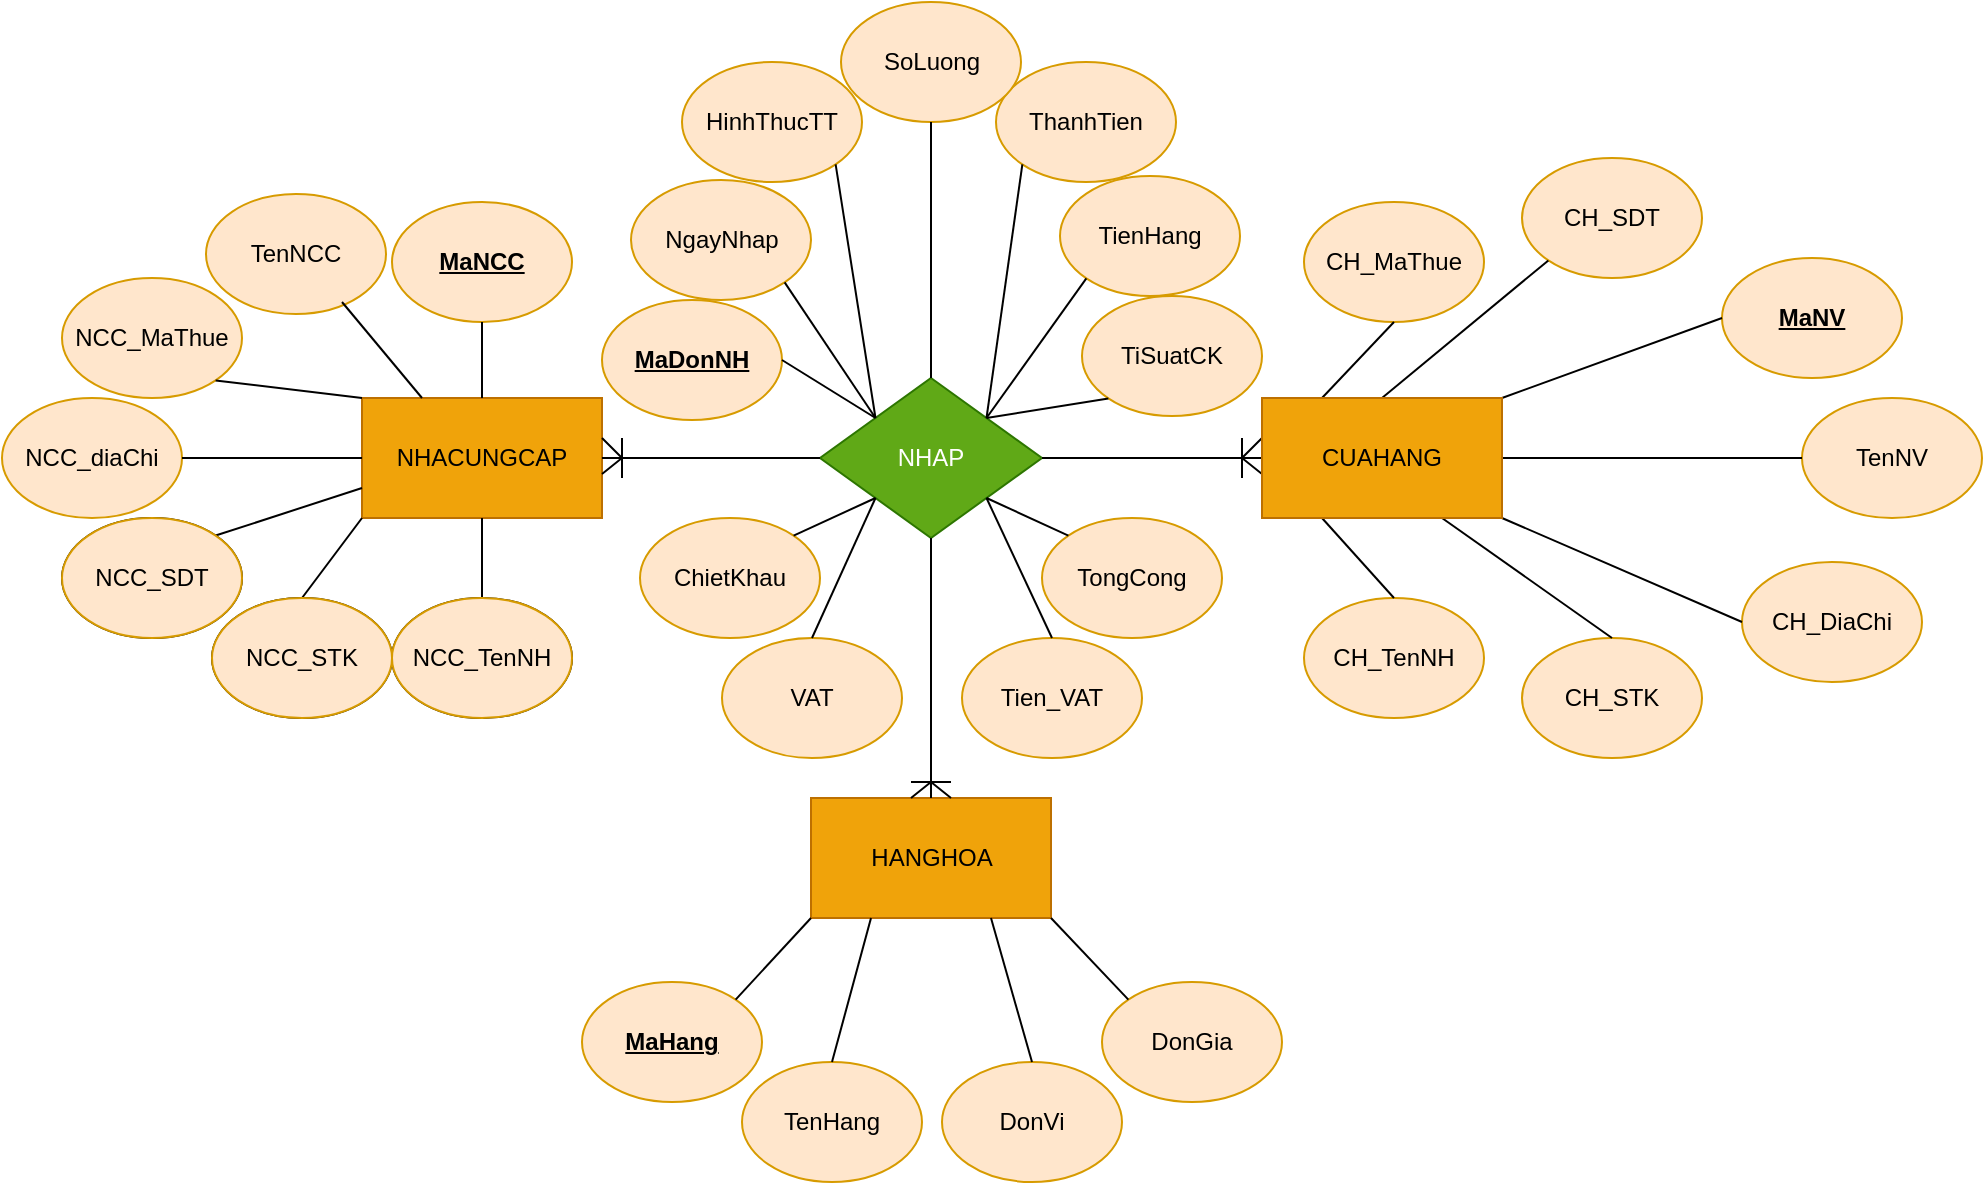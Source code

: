 <mxfile version="15.5.8" type="google"><diagram id="mRzAyxNvQY3RV9OUdHsR" name="Page-1"><mxGraphModel dx="1506" dy="465" grid="1" gridSize="10" guides="1" tooltips="1" connect="1" arrows="1" fold="1" page="0" pageScale="1" pageWidth="827" pageHeight="1169" math="0" shadow="0"><root><mxCell id="0"/><mxCell id="1" parent="0"/><mxCell id="_htl7T39p6H7aEvEIA9_-1" value="HANGHOA" style="rounded=0;whiteSpace=wrap;html=1;fillColor=#f0a30a;fontColor=#000000;strokeColor=#BD7000;" parent="1" vertex="1"><mxGeometry x="354.5" y="618" width="120" height="60" as="geometry"/></mxCell><mxCell id="_htl7T39p6H7aEvEIA9_-3" value="CUAHANG" style="rounded=0;whiteSpace=wrap;html=1;fillColor=#fa6800;fontColor=#000000;strokeColor=#C73500;" parent="1" vertex="1"><mxGeometry x="580" y="418" width="120" height="60" as="geometry"/></mxCell><mxCell id="_htl7T39p6H7aEvEIA9_-4" value="NHACUNGCAP" style="rounded=0;whiteSpace=wrap;html=1;fillColor=#f0a30a;fontColor=#000000;strokeColor=#BD7000;" parent="1" vertex="1"><mxGeometry x="130" y="418" width="120" height="60" as="geometry"/></mxCell><mxCell id="_htl7T39p6H7aEvEIA9_-7" value="NHAP" style="rhombus;whiteSpace=wrap;html=1;fillColor=#60a917;fontColor=#ffffff;strokeColor=#2D7600;" parent="1" vertex="1"><mxGeometry x="359" y="408" width="111" height="80" as="geometry"/></mxCell><mxCell id="_htl7T39p6H7aEvEIA9_-8" value="" style="endArrow=none;html=1;rounded=0;exitX=1;exitY=0.5;exitDx=0;exitDy=0;" parent="1" source="_htl7T39p6H7aEvEIA9_-4" edge="1"><mxGeometry width="50" height="50" relative="1" as="geometry"><mxPoint x="309" y="498" as="sourcePoint"/><mxPoint x="359" y="448" as="targetPoint"/></mxGeometry></mxCell><mxCell id="_htl7T39p6H7aEvEIA9_-9" value="" style="endArrow=none;html=1;rounded=0;exitX=1;exitY=0.5;exitDx=0;exitDy=0;" parent="1" source="_htl7T39p6H7aEvEIA9_-7" edge="1"><mxGeometry width="50" height="50" relative="1" as="geometry"><mxPoint x="530" y="498" as="sourcePoint"/><mxPoint x="580" y="448" as="targetPoint"/></mxGeometry></mxCell><mxCell id="_htl7T39p6H7aEvEIA9_-10" value="" style="endArrow=none;html=1;rounded=0;entryX=0.5;entryY=1;entryDx=0;entryDy=0;exitX=0.5;exitY=0;exitDx=0;exitDy=0;" parent="1" source="_htl7T39p6H7aEvEIA9_-1" target="_htl7T39p6H7aEvEIA9_-7" edge="1"><mxGeometry width="50" height="50" relative="1" as="geometry"><mxPoint x="414" y="548" as="sourcePoint"/><mxPoint x="464" y="498" as="targetPoint"/></mxGeometry></mxCell><mxCell id="_htl7T39p6H7aEvEIA9_-18" value="&lt;b&gt;&lt;u&gt;MaDonNH&lt;/u&gt;&lt;/b&gt;" style="ellipse;whiteSpace=wrap;html=1;fillColor=#ffe6cc;strokeColor=#d79b00;" parent="1" vertex="1"><mxGeometry x="250" y="369" width="90" height="60" as="geometry"/></mxCell><mxCell id="_htl7T39p6H7aEvEIA9_-19" value="NgayNhap" style="ellipse;whiteSpace=wrap;html=1;fillColor=#ffe6cc;strokeColor=#d79b00;" parent="1" vertex="1"><mxGeometry x="264.5" y="309" width="90" height="60" as="geometry"/></mxCell><mxCell id="_htl7T39p6H7aEvEIA9_-20" value="&lt;b&gt;&lt;u&gt;MaHang&lt;/u&gt;&lt;/b&gt;" style="ellipse;whiteSpace=wrap;html=1;fillColor=#ffe6cc;strokeColor=#d79b00;" parent="1" vertex="1"><mxGeometry x="240" y="710" width="90" height="60" as="geometry"/></mxCell><mxCell id="_htl7T39p6H7aEvEIA9_-21" value="TenHang" style="ellipse;whiteSpace=wrap;html=1;fillColor=#ffe6cc;strokeColor=#d79b00;" parent="1" vertex="1"><mxGeometry x="320" y="750" width="90" height="60" as="geometry"/></mxCell><mxCell id="_htl7T39p6H7aEvEIA9_-22" value="DonVi" style="ellipse;whiteSpace=wrap;html=1;fillColor=#ffe6cc;strokeColor=#d79b00;" parent="1" vertex="1"><mxGeometry x="420" y="750" width="90" height="60" as="geometry"/></mxCell><mxCell id="_htl7T39p6H7aEvEIA9_-23" value="DonGia" style="ellipse;whiteSpace=wrap;html=1;fillColor=#ffe6cc;strokeColor=#d79b00;" parent="1" vertex="1"><mxGeometry x="500" y="710" width="90" height="60" as="geometry"/></mxCell><mxCell id="_htl7T39p6H7aEvEIA9_-26" value="CH_TenNH" style="ellipse;whiteSpace=wrap;html=1;fillColor=#ffe6cc;strokeColor=#d79b00;" parent="1" vertex="1"><mxGeometry x="601" y="518" width="90" height="60" as="geometry"/></mxCell><mxCell id="_htl7T39p6H7aEvEIA9_-27" value="CH_STK" style="ellipse;whiteSpace=wrap;html=1;fillColor=#ffe6cc;strokeColor=#d79b00;" parent="1" vertex="1"><mxGeometry x="710" y="538" width="90" height="60" as="geometry"/></mxCell><mxCell id="_htl7T39p6H7aEvEIA9_-29" value="CH_DiaChi" style="ellipse;whiteSpace=wrap;html=1;fillColor=#ffe6cc;strokeColor=#d79b00;" parent="1" vertex="1"><mxGeometry x="820" y="500" width="90" height="60" as="geometry"/></mxCell><mxCell id="_htl7T39p6H7aEvEIA9_-30" value="CH_MaThue" style="ellipse;whiteSpace=wrap;html=1;fillColor=#ffe6cc;strokeColor=#d79b00;" parent="1" vertex="1"><mxGeometry x="601" y="320" width="90" height="60" as="geometry"/></mxCell><mxCell id="_htl7T39p6H7aEvEIA9_-33" value="ThanhTien" style="ellipse;whiteSpace=wrap;html=1;fillColor=#ffe6cc;strokeColor=#d79b00;" parent="1" vertex="1"><mxGeometry x="447" y="250" width="90" height="60" as="geometry"/></mxCell><mxCell id="_htl7T39p6H7aEvEIA9_-34" value="TienHang" style="ellipse;whiteSpace=wrap;html=1;fillColor=#ffe6cc;strokeColor=#d79b00;" parent="1" vertex="1"><mxGeometry x="479" y="307" width="90" height="60" as="geometry"/></mxCell><mxCell id="_htl7T39p6H7aEvEIA9_-35" value="TiSuatCK" style="ellipse;whiteSpace=wrap;html=1;fillColor=#ffe6cc;strokeColor=#d79b00;" parent="1" vertex="1"><mxGeometry x="490" y="367" width="90" height="60" as="geometry"/></mxCell><mxCell id="_htl7T39p6H7aEvEIA9_-36" value="NCC_MaThue" style="ellipse;whiteSpace=wrap;html=1;fillColor=#ffe6cc;strokeColor=#d79b00;" parent="1" vertex="1"><mxGeometry x="-20" y="358" width="90" height="60" as="geometry"/></mxCell><mxCell id="_htl7T39p6H7aEvEIA9_-37" value="&lt;b&gt;&lt;u&gt;MaNCC&lt;/u&gt;&lt;/b&gt;" style="ellipse;whiteSpace=wrap;html=1;fillColor=#ffe6cc;strokeColor=#d79b00;" parent="1" vertex="1"><mxGeometry x="145" y="320" width="90" height="60" as="geometry"/></mxCell><mxCell id="_htl7T39p6H7aEvEIA9_-38" value="TenNCC" style="ellipse;whiteSpace=wrap;html=1;fillColor=#ffe6cc;strokeColor=#d79b00;" parent="1" vertex="1"><mxGeometry x="52" y="316" width="90" height="60" as="geometry"/></mxCell><mxCell id="_htl7T39p6H7aEvEIA9_-39" value="NCC_diaChi" style="ellipse;whiteSpace=wrap;html=1;fillColor=#ffe6cc;strokeColor=#d79b00;" parent="1" vertex="1"><mxGeometry x="-50" y="418" width="90" height="60" as="geometry"/></mxCell><mxCell id="_htl7T39p6H7aEvEIA9_-40" value="NCC_SDT" style="ellipse;whiteSpace=wrap;html=1;" parent="1" vertex="1"><mxGeometry x="-20" y="478" width="90" height="60" as="geometry"/></mxCell><mxCell id="_htl7T39p6H7aEvEIA9_-41" value="NCC_STK" style="ellipse;whiteSpace=wrap;html=1;" parent="1" vertex="1"><mxGeometry x="55" y="518" width="90" height="60" as="geometry"/></mxCell><mxCell id="_htl7T39p6H7aEvEIA9_-42" value="NCC_TenNH" style="ellipse;whiteSpace=wrap;html=1;" parent="1" vertex="1"><mxGeometry x="145" y="518" width="90" height="60" as="geometry"/></mxCell><mxCell id="_htl7T39p6H7aEvEIA9_-47" value="HinhThucTT" style="ellipse;whiteSpace=wrap;html=1;fillColor=#ffe6cc;strokeColor=#d79b00;" parent="1" vertex="1"><mxGeometry x="290" y="250" width="90" height="60" as="geometry"/></mxCell><mxCell id="_htl7T39p6H7aEvEIA9_-48" value="SoLuong" style="ellipse;whiteSpace=wrap;html=1;fillColor=#ffe6cc;strokeColor=#d79b00;" parent="1" vertex="1"><mxGeometry x="369.5" y="220" width="90" height="60" as="geometry"/></mxCell><mxCell id="_htl7T39p6H7aEvEIA9_-49" value="ChietKhau" style="ellipse;whiteSpace=wrap;html=1;fillColor=#ffe6cc;strokeColor=#d79b00;" parent="1" vertex="1"><mxGeometry x="269" y="478" width="90" height="60" as="geometry"/></mxCell><mxCell id="_htl7T39p6H7aEvEIA9_-50" value="VAT" style="ellipse;whiteSpace=wrap;html=1;fillColor=#ffe6cc;strokeColor=#d79b00;" parent="1" vertex="1"><mxGeometry x="310" y="538" width="90" height="60" as="geometry"/></mxCell><mxCell id="_htl7T39p6H7aEvEIA9_-51" value="Tien_VAT" style="ellipse;whiteSpace=wrap;html=1;fillColor=#ffe6cc;strokeColor=#d79b00;" parent="1" vertex="1"><mxGeometry x="430" y="538" width="90" height="60" as="geometry"/></mxCell><mxCell id="_htl7T39p6H7aEvEIA9_-52" value="TongCong" style="ellipse;whiteSpace=wrap;html=1;fillColor=#ffe6cc;strokeColor=#d79b00;" parent="1" vertex="1"><mxGeometry x="470" y="478" width="90" height="60" as="geometry"/></mxCell><mxCell id="yaEERtLSqcXQXA5jH9IK-2" value="CH_SDT" style="ellipse;whiteSpace=wrap;html=1;fillColor=#ffe6cc;strokeColor=#d79b00;" parent="1" vertex="1"><mxGeometry x="710" y="298" width="90" height="60" as="geometry"/></mxCell><mxCell id="yaEERtLSqcXQXA5jH9IK-3" value="MaNV" style="ellipse;whiteSpace=wrap;html=1;fillColor=#ffe6cc;strokeColor=#d79b00;fontStyle=5" parent="1" vertex="1"><mxGeometry x="810" y="348" width="90" height="60" as="geometry"/></mxCell><mxCell id="yaEERtLSqcXQXA5jH9IK-4" value="TenNV" style="ellipse;whiteSpace=wrap;html=1;fillColor=#ffe6cc;strokeColor=#d79b00;" parent="1" vertex="1"><mxGeometry x="850" y="418" width="90" height="60" as="geometry"/></mxCell><mxCell id="T4R2w636ewOBXrjGtZ2--2" value="" style="endArrow=none;html=1;rounded=0;exitX=0;exitY=0;exitDx=0;exitDy=0;entryX=1;entryY=1;entryDx=0;entryDy=0;" parent="1" source="_htl7T39p6H7aEvEIA9_-52" target="_htl7T39p6H7aEvEIA9_-7" edge="1"><mxGeometry width="50" height="50" relative="1" as="geometry"><mxPoint x="380" y="510" as="sourcePoint"/><mxPoint x="430" y="460" as="targetPoint"/></mxGeometry></mxCell><mxCell id="T4R2w636ewOBXrjGtZ2--3" value="" style="endArrow=none;html=1;rounded=0;exitX=0.5;exitY=0;exitDx=0;exitDy=0;entryX=1;entryY=1;entryDx=0;entryDy=0;" parent="1" source="_htl7T39p6H7aEvEIA9_-51" target="_htl7T39p6H7aEvEIA9_-7" edge="1"><mxGeometry width="50" height="50" relative="1" as="geometry"><mxPoint x="400" y="533" as="sourcePoint"/><mxPoint x="450" y="483" as="targetPoint"/></mxGeometry></mxCell><mxCell id="T4R2w636ewOBXrjGtZ2--4" value="" style="endArrow=none;html=1;rounded=0;exitX=0.5;exitY=0;exitDx=0;exitDy=0;entryX=0;entryY=1;entryDx=0;entryDy=0;" parent="1" source="_htl7T39p6H7aEvEIA9_-50" target="_htl7T39p6H7aEvEIA9_-7" edge="1"><mxGeometry width="50" height="50" relative="1" as="geometry"><mxPoint x="340" y="518" as="sourcePoint"/><mxPoint x="370" y="490" as="targetPoint"/></mxGeometry></mxCell><mxCell id="T4R2w636ewOBXrjGtZ2--5" value="" style="endArrow=none;html=1;rounded=0;exitX=1;exitY=0;exitDx=0;exitDy=0;entryX=0;entryY=1;entryDx=0;entryDy=0;" parent="1" source="_htl7T39p6H7aEvEIA9_-49" target="_htl7T39p6H7aEvEIA9_-7" edge="1"><mxGeometry width="50" height="50" relative="1" as="geometry"><mxPoint x="340" y="518" as="sourcePoint"/><mxPoint x="390" y="468" as="targetPoint"/></mxGeometry></mxCell><mxCell id="T4R2w636ewOBXrjGtZ2--6" value="" style="endArrow=none;html=1;rounded=0;exitX=0;exitY=0;exitDx=0;exitDy=0;entryX=1;entryY=1;entryDx=0;entryDy=0;" parent="1" source="_htl7T39p6H7aEvEIA9_-7" target="_htl7T39p6H7aEvEIA9_-47" edge="1"><mxGeometry width="50" height="50" relative="1" as="geometry"><mxPoint x="369.5" y="375" as="sourcePoint"/><mxPoint x="419.5" y="325" as="targetPoint"/></mxGeometry></mxCell><mxCell id="T4R2w636ewOBXrjGtZ2--7" value="" style="endArrow=none;html=1;rounded=0;exitX=0;exitY=0;exitDx=0;exitDy=0;entryX=1;entryY=1;entryDx=0;entryDy=0;" parent="1" source="_htl7T39p6H7aEvEIA9_-7" target="_htl7T39p6H7aEvEIA9_-19" edge="1"><mxGeometry width="50" height="50" relative="1" as="geometry"><mxPoint x="350" y="370" as="sourcePoint"/><mxPoint x="400" y="320" as="targetPoint"/></mxGeometry></mxCell><mxCell id="T4R2w636ewOBXrjGtZ2--8" value="" style="endArrow=none;html=1;rounded=0;entryX=1;entryY=0.5;entryDx=0;entryDy=0;exitX=0;exitY=0;exitDx=0;exitDy=0;" parent="1" source="_htl7T39p6H7aEvEIA9_-7" target="_htl7T39p6H7aEvEIA9_-18" edge="1"><mxGeometry width="50" height="50" relative="1" as="geometry"><mxPoint x="340" y="430" as="sourcePoint"/><mxPoint x="390" y="380" as="targetPoint"/></mxGeometry></mxCell><mxCell id="T4R2w636ewOBXrjGtZ2--9" value="" style="endArrow=none;html=1;rounded=0;exitX=0.5;exitY=0;exitDx=0;exitDy=0;entryX=0.5;entryY=1;entryDx=0;entryDy=0;" parent="1" source="_htl7T39p6H7aEvEIA9_-7" target="_htl7T39p6H7aEvEIA9_-48" edge="1"><mxGeometry width="50" height="50" relative="1" as="geometry"><mxPoint x="370" y="370" as="sourcePoint"/><mxPoint x="420" y="320" as="targetPoint"/></mxGeometry></mxCell><mxCell id="T4R2w636ewOBXrjGtZ2--10" value="" style="endArrow=none;html=1;rounded=0;exitX=1;exitY=0;exitDx=0;exitDy=0;entryX=0;entryY=1;entryDx=0;entryDy=0;" parent="1" source="_htl7T39p6H7aEvEIA9_-7" target="_htl7T39p6H7aEvEIA9_-33" edge="1"><mxGeometry width="50" height="50" relative="1" as="geometry"><mxPoint x="400" y="375" as="sourcePoint"/><mxPoint x="450" y="325" as="targetPoint"/></mxGeometry></mxCell><mxCell id="T4R2w636ewOBXrjGtZ2--11" value="" style="endArrow=none;html=1;rounded=0;exitX=1;exitY=0;exitDx=0;exitDy=0;entryX=0;entryY=1;entryDx=0;entryDy=0;" parent="1" source="_htl7T39p6H7aEvEIA9_-7" target="_htl7T39p6H7aEvEIA9_-34" edge="1"><mxGeometry width="50" height="50" relative="1" as="geometry"><mxPoint x="420" y="400" as="sourcePoint"/><mxPoint x="470" y="350" as="targetPoint"/></mxGeometry></mxCell><mxCell id="T4R2w636ewOBXrjGtZ2--12" value="" style="endArrow=none;html=1;rounded=0;exitX=1;exitY=0;exitDx=0;exitDy=0;entryX=0;entryY=1;entryDx=0;entryDy=0;" parent="1" source="_htl7T39p6H7aEvEIA9_-7" target="_htl7T39p6H7aEvEIA9_-35" edge="1"><mxGeometry width="50" height="50" relative="1" as="geometry"><mxPoint x="450" y="440" as="sourcePoint"/><mxPoint x="500" y="390" as="targetPoint"/></mxGeometry></mxCell><mxCell id="T4R2w636ewOBXrjGtZ2--13" value="" style="endArrow=none;html=1;rounded=0;exitX=0.5;exitY=0;exitDx=0;exitDy=0;entryX=0.5;entryY=1;entryDx=0;entryDy=0;" parent="1" source="_htl7T39p6H7aEvEIA9_-4" target="_htl7T39p6H7aEvEIA9_-37" edge="1"><mxGeometry width="50" height="50" relative="1" as="geometry"><mxPoint x="145" y="430" as="sourcePoint"/><mxPoint x="195" y="380" as="targetPoint"/></mxGeometry></mxCell><mxCell id="T4R2w636ewOBXrjGtZ2--14" value="" style="endArrow=none;html=1;rounded=0;exitX=0.25;exitY=0;exitDx=0;exitDy=0;" parent="1" source="_htl7T39p6H7aEvEIA9_-4" edge="1"><mxGeometry width="50" height="50" relative="1" as="geometry"><mxPoint x="70" y="420" as="sourcePoint"/><mxPoint x="120" y="370" as="targetPoint"/></mxGeometry></mxCell><mxCell id="T4R2w636ewOBXrjGtZ2--15" value="" style="endArrow=none;html=1;rounded=0;entryX=0;entryY=0;entryDx=0;entryDy=0;exitX=1;exitY=1;exitDx=0;exitDy=0;" parent="1" source="_htl7T39p6H7aEvEIA9_-36" target="_htl7T39p6H7aEvEIA9_-4" edge="1"><mxGeometry width="50" height="50" relative="1" as="geometry"><mxPoint x="50" y="490" as="sourcePoint"/><mxPoint x="100" y="440" as="targetPoint"/></mxGeometry></mxCell><mxCell id="T4R2w636ewOBXrjGtZ2--16" value="" style="endArrow=none;html=1;rounded=0;entryX=0;entryY=0.5;entryDx=0;entryDy=0;exitX=1;exitY=0.5;exitDx=0;exitDy=0;" parent="1" source="_htl7T39p6H7aEvEIA9_-39" target="_htl7T39p6H7aEvEIA9_-4" edge="1"><mxGeometry width="50" height="50" relative="1" as="geometry"><mxPoint x="60" y="500" as="sourcePoint"/><mxPoint x="110" y="450" as="targetPoint"/></mxGeometry></mxCell><mxCell id="T4R2w636ewOBXrjGtZ2--17" value="" style="endArrow=none;html=1;rounded=0;entryX=0;entryY=0.75;entryDx=0;entryDy=0;exitX=1;exitY=0;exitDx=0;exitDy=0;" parent="1" source="_htl7T39p6H7aEvEIA9_-40" target="_htl7T39p6H7aEvEIA9_-4" edge="1"><mxGeometry width="50" height="50" relative="1" as="geometry"><mxPoint x="70" y="510" as="sourcePoint"/><mxPoint x="120" y="460" as="targetPoint"/></mxGeometry></mxCell><mxCell id="T4R2w636ewOBXrjGtZ2--18" value="" style="endArrow=none;html=1;rounded=0;exitX=0.5;exitY=0;exitDx=0;exitDy=0;entryX=0;entryY=1;entryDx=0;entryDy=0;" parent="1" source="_htl7T39p6H7aEvEIA9_-41" target="_htl7T39p6H7aEvEIA9_-4" edge="1"><mxGeometry width="50" height="50" relative="1" as="geometry"><mxPoint x="80" y="520" as="sourcePoint"/><mxPoint x="130" y="500" as="targetPoint"/></mxGeometry></mxCell><mxCell id="T4R2w636ewOBXrjGtZ2--19" value="" style="endArrow=none;html=1;rounded=0;entryX=0.5;entryY=1;entryDx=0;entryDy=0;exitX=0.5;exitY=0;exitDx=0;exitDy=0;" parent="1" source="_htl7T39p6H7aEvEIA9_-42" target="_htl7T39p6H7aEvEIA9_-4" edge="1"><mxGeometry width="50" height="50" relative="1" as="geometry"><mxPoint x="185" y="530" as="sourcePoint"/><mxPoint x="235" y="480" as="targetPoint"/></mxGeometry></mxCell><mxCell id="T4R2w636ewOBXrjGtZ2--20" value="" style="endArrow=none;html=1;rounded=0;exitX=0.5;exitY=0;exitDx=0;exitDy=0;entryX=0.25;entryY=1;entryDx=0;entryDy=0;" parent="1" source="_htl7T39p6H7aEvEIA9_-26" edge="1" target="T4R2w636ewOBXrjGtZ2--102"><mxGeometry width="50" height="50" relative="1" as="geometry"><mxPoint x="590" y="530" as="sourcePoint"/><mxPoint x="640" y="480" as="targetPoint"/></mxGeometry></mxCell><mxCell id="T4R2w636ewOBXrjGtZ2--22" value="" style="endArrow=none;html=1;rounded=0;entryX=0;entryY=0.5;entryDx=0;entryDy=0;exitX=1;exitY=1;exitDx=0;exitDy=0;" parent="1" source="_htl7T39p6H7aEvEIA9_-3" target="_htl7T39p6H7aEvEIA9_-29" edge="1"><mxGeometry width="50" height="50" relative="1" as="geometry"><mxPoint x="710" y="528" as="sourcePoint"/><mxPoint x="760" y="478" as="targetPoint"/></mxGeometry></mxCell><mxCell id="T4R2w636ewOBXrjGtZ2--23" value="" style="endArrow=none;html=1;rounded=0;entryX=0;entryY=0.5;entryDx=0;entryDy=0;exitX=1;exitY=0.5;exitDx=0;exitDy=0;" parent="1" source="T4R2w636ewOBXrjGtZ2--102" target="yaEERtLSqcXQXA5jH9IK-4" edge="1"><mxGeometry width="50" height="50" relative="1" as="geometry"><mxPoint x="730" y="528" as="sourcePoint"/><mxPoint x="780" y="478" as="targetPoint"/></mxGeometry></mxCell><mxCell id="T4R2w636ewOBXrjGtZ2--24" value="" style="endArrow=none;html=1;rounded=0;entryX=0;entryY=0.5;entryDx=0;entryDy=0;exitX=1;exitY=0;exitDx=0;exitDy=0;" parent="1" source="T4R2w636ewOBXrjGtZ2--102" target="yaEERtLSqcXQXA5jH9IK-3" edge="1"><mxGeometry width="50" height="50" relative="1" as="geometry"><mxPoint x="700" y="450" as="sourcePoint"/><mxPoint x="750" y="400" as="targetPoint"/></mxGeometry></mxCell><mxCell id="T4R2w636ewOBXrjGtZ2--25" value="" style="endArrow=none;html=1;rounded=0;exitX=0.5;exitY=0;exitDx=0;exitDy=0;entryX=0;entryY=1;entryDx=0;entryDy=0;" parent="1" source="T4R2w636ewOBXrjGtZ2--102" target="yaEERtLSqcXQXA5jH9IK-2" edge="1"><mxGeometry width="50" height="50" relative="1" as="geometry"><mxPoint x="740" y="458" as="sourcePoint"/><mxPoint x="790" y="408" as="targetPoint"/></mxGeometry></mxCell><mxCell id="T4R2w636ewOBXrjGtZ2--26" value="" style="endArrow=none;html=1;rounded=0;exitX=0.25;exitY=0;exitDx=0;exitDy=0;entryX=0.5;entryY=1;entryDx=0;entryDy=0;" parent="1" source="T4R2w636ewOBXrjGtZ2--102" target="_htl7T39p6H7aEvEIA9_-30" edge="1"><mxGeometry width="50" height="50" relative="1" as="geometry"><mxPoint x="760" y="428" as="sourcePoint"/><mxPoint x="810" y="378" as="targetPoint"/></mxGeometry></mxCell><mxCell id="T4R2w636ewOBXrjGtZ2--27" value="" style="endArrow=none;html=1;rounded=0;exitX=0.5;exitY=0;exitDx=0;exitDy=0;entryX=0.75;entryY=1;entryDx=0;entryDy=0;" parent="1" source="_htl7T39p6H7aEvEIA9_-27" target="_htl7T39p6H7aEvEIA9_-3" edge="1"><mxGeometry width="50" height="50" relative="1" as="geometry"><mxPoint x="630" y="528" as="sourcePoint"/><mxPoint x="680" y="478" as="targetPoint"/></mxGeometry></mxCell><mxCell id="T4R2w636ewOBXrjGtZ2--30" value="" style="endArrow=none;html=1;rounded=0;exitX=1;exitY=0;exitDx=0;exitDy=0;" parent="1" source="_htl7T39p6H7aEvEIA9_-20" edge="1"><mxGeometry width="50" height="50" relative="1" as="geometry"><mxPoint x="304.5" y="728" as="sourcePoint"/><mxPoint x="354.5" y="678" as="targetPoint"/></mxGeometry></mxCell><mxCell id="T4R2w636ewOBXrjGtZ2--31" value="" style="endArrow=none;html=1;rounded=0;entryX=0.25;entryY=1;entryDx=0;entryDy=0;exitX=0.5;exitY=0;exitDx=0;exitDy=0;" parent="1" source="_htl7T39p6H7aEvEIA9_-21" target="_htl7T39p6H7aEvEIA9_-1" edge="1"><mxGeometry width="50" height="50" relative="1" as="geometry"><mxPoint x="354.5" y="740" as="sourcePoint"/><mxPoint x="404.5" y="690" as="targetPoint"/></mxGeometry></mxCell><mxCell id="T4R2w636ewOBXrjGtZ2--32" value="" style="endArrow=none;html=1;rounded=0;exitX=0;exitY=0;exitDx=0;exitDy=0;entryX=1;entryY=1;entryDx=0;entryDy=0;" parent="1" source="_htl7T39p6H7aEvEIA9_-23" target="_htl7T39p6H7aEvEIA9_-1" edge="1"><mxGeometry width="50" height="50" relative="1" as="geometry"><mxPoint x="490" y="710" as="sourcePoint"/><mxPoint x="540" y="660" as="targetPoint"/></mxGeometry></mxCell><mxCell id="T4R2w636ewOBXrjGtZ2--33" value="" style="endArrow=none;html=1;rounded=0;exitX=0.5;exitY=0;exitDx=0;exitDy=0;entryX=0.75;entryY=1;entryDx=0;entryDy=0;" parent="1" source="_htl7T39p6H7aEvEIA9_-22" target="_htl7T39p6H7aEvEIA9_-1" edge="1"><mxGeometry width="50" height="50" relative="1" as="geometry"><mxPoint x="389.5" y="728" as="sourcePoint"/><mxPoint x="430" y="700" as="targetPoint"/></mxGeometry></mxCell><mxCell id="T4R2w636ewOBXrjGtZ2--84" value="NCC_TenNH" style="ellipse;whiteSpace=wrap;html=1;fillColor=#ffe6cc;strokeColor=#d79b00;" parent="1" vertex="1"><mxGeometry x="145" y="518" width="90" height="60" as="geometry"/></mxCell><mxCell id="T4R2w636ewOBXrjGtZ2--85" value="NCC_STK" style="ellipse;whiteSpace=wrap;html=1;fillColor=#ffe6cc;strokeColor=#d79b00;" parent="1" vertex="1"><mxGeometry x="55" y="518" width="90" height="60" as="geometry"/></mxCell><mxCell id="T4R2w636ewOBXrjGtZ2--86" value="NCC_SDT" style="ellipse;whiteSpace=wrap;html=1;fillColor=#ffe6cc;strokeColor=#d79b00;" parent="1" vertex="1"><mxGeometry x="-20" y="478" width="90" height="60" as="geometry"/></mxCell><mxCell id="T4R2w636ewOBXrjGtZ2--93" value="" style="endArrow=none;html=1;rounded=0;" parent="1" edge="1"><mxGeometry width="50" height="50" relative="1" as="geometry"><mxPoint x="260" y="458" as="sourcePoint"/><mxPoint x="260" y="438" as="targetPoint"/></mxGeometry></mxCell><mxCell id="T4R2w636ewOBXrjGtZ2--94" value="" style="endArrow=none;html=1;rounded=0;" parent="1" edge="1"><mxGeometry width="50" height="50" relative="1" as="geometry"><mxPoint x="250" y="456" as="sourcePoint"/><mxPoint x="250" y="438" as="targetPoint"/><Array as="points"><mxPoint x="260" y="448"/></Array></mxGeometry></mxCell><mxCell id="T4R2w636ewOBXrjGtZ2--95" value="" style="endArrow=none;html=1;rounded=0;" parent="1" edge="1"><mxGeometry width="50" height="50" relative="1" as="geometry"><mxPoint x="424.5" y="610" as="sourcePoint"/><mxPoint x="404.5" y="610" as="targetPoint"/></mxGeometry></mxCell><mxCell id="T4R2w636ewOBXrjGtZ2--96" value="" style="endArrow=none;html=1;rounded=0;" parent="1" edge="1"><mxGeometry width="50" height="50" relative="1" as="geometry"><mxPoint x="424.5" y="618" as="sourcePoint"/><mxPoint x="404.5" y="618" as="targetPoint"/><Array as="points"><mxPoint x="414.5" y="610"/></Array></mxGeometry></mxCell><mxCell id="T4R2w636ewOBXrjGtZ2--97" value="" style="endArrow=none;html=1;rounded=0;" parent="1" edge="1"><mxGeometry width="50" height="50" relative="1" as="geometry"><mxPoint x="570" y="458" as="sourcePoint"/><mxPoint x="570" y="438" as="targetPoint"/></mxGeometry></mxCell><mxCell id="T4R2w636ewOBXrjGtZ2--98" value="" style="endArrow=none;html=1;rounded=0;" parent="1" edge="1"><mxGeometry width="50" height="50" relative="1" as="geometry"><mxPoint x="580.0" y="456" as="sourcePoint"/><mxPoint x="580.0" y="438" as="targetPoint"/><Array as="points"><mxPoint x="570" y="448"/></Array></mxGeometry></mxCell><mxCell id="T4R2w636ewOBXrjGtZ2--101" value="CUAHANG" style="rounded=0;whiteSpace=wrap;html=1;fillColor=#fa6800;fontColor=#000000;strokeColor=#C73500;" parent="1" vertex="1"><mxGeometry x="580" y="418" width="120" height="60" as="geometry"/></mxCell><mxCell id="T4R2w636ewOBXrjGtZ2--102" value="CUAHANG" style="rounded=0;whiteSpace=wrap;html=1;fillColor=#f0a30a;fontColor=#000000;strokeColor=#BD7000;" parent="1" vertex="1"><mxGeometry x="580" y="418" width="120" height="60" as="geometry"/></mxCell></root></mxGraphModel></diagram></mxfile>